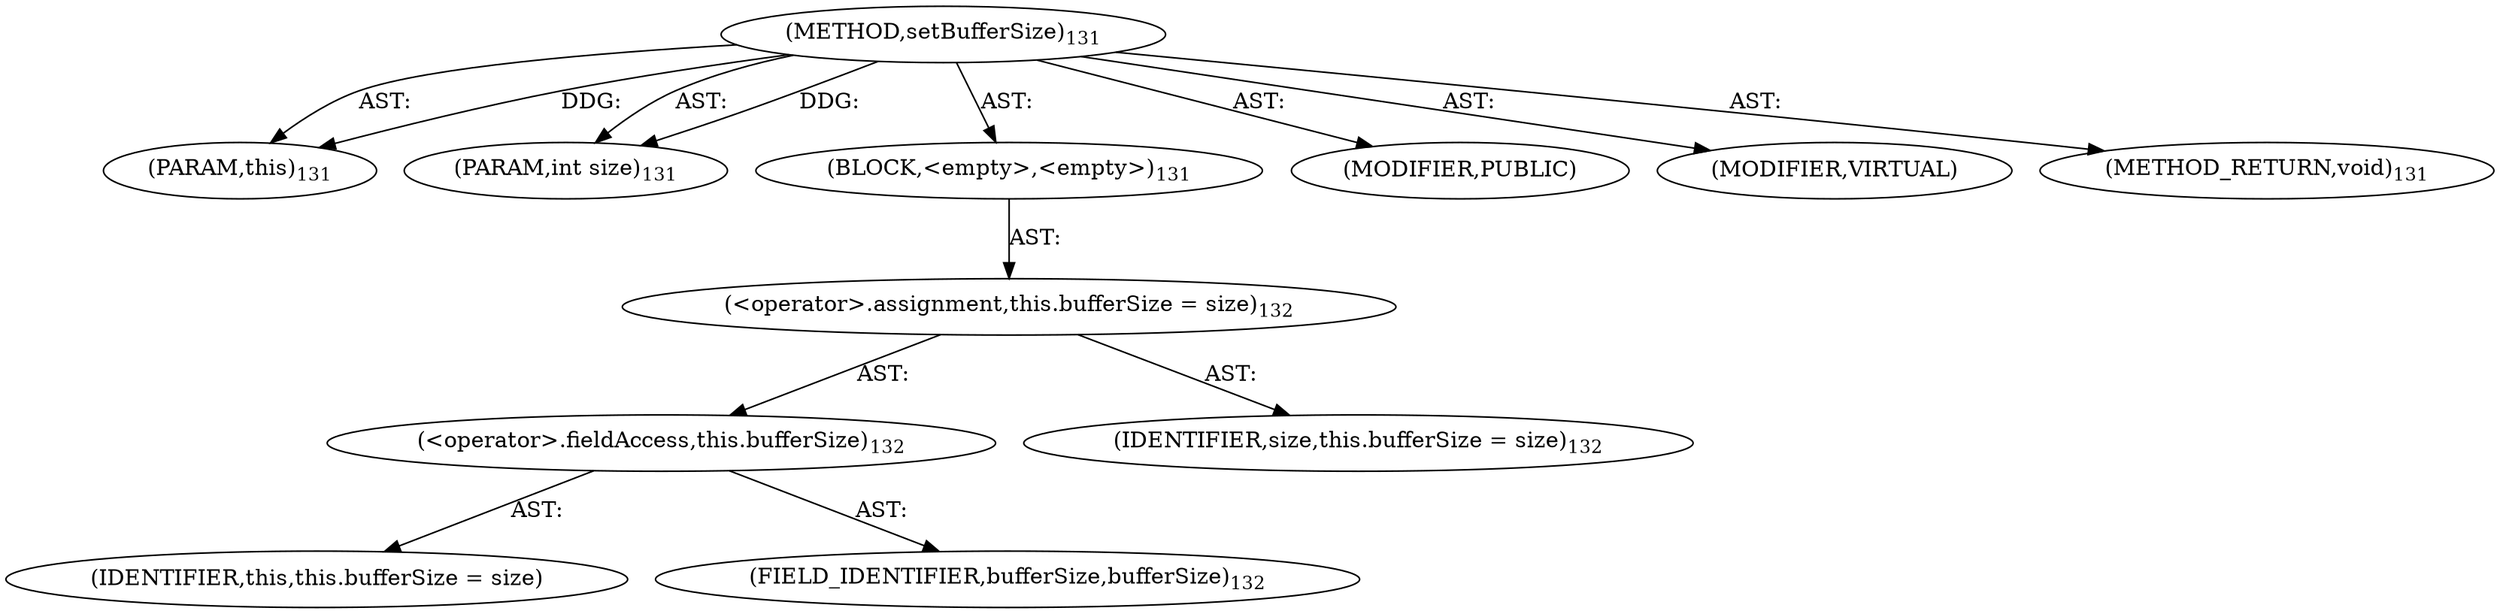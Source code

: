 digraph "setBufferSize" {  
"111669149699" [label = <(METHOD,setBufferSize)<SUB>131</SUB>> ]
"115964116998" [label = <(PARAM,this)<SUB>131</SUB>> ]
"115964116999" [label = <(PARAM,int size)<SUB>131</SUB>> ]
"25769803779" [label = <(BLOCK,&lt;empty&gt;,&lt;empty&gt;)<SUB>131</SUB>> ]
"30064771077" [label = <(&lt;operator&gt;.assignment,this.bufferSize = size)<SUB>132</SUB>> ]
"30064771078" [label = <(&lt;operator&gt;.fieldAccess,this.bufferSize)<SUB>132</SUB>> ]
"68719476744" [label = <(IDENTIFIER,this,this.bufferSize = size)> ]
"55834574851" [label = <(FIELD_IDENTIFIER,bufferSize,bufferSize)<SUB>132</SUB>> ]
"68719476745" [label = <(IDENTIFIER,size,this.bufferSize = size)<SUB>132</SUB>> ]
"133143986188" [label = <(MODIFIER,PUBLIC)> ]
"133143986189" [label = <(MODIFIER,VIRTUAL)> ]
"128849018883" [label = <(METHOD_RETURN,void)<SUB>131</SUB>> ]
  "111669149699" -> "115964116998"  [ label = "AST: "] 
  "111669149699" -> "115964116999"  [ label = "AST: "] 
  "111669149699" -> "25769803779"  [ label = "AST: "] 
  "111669149699" -> "133143986188"  [ label = "AST: "] 
  "111669149699" -> "133143986189"  [ label = "AST: "] 
  "111669149699" -> "128849018883"  [ label = "AST: "] 
  "25769803779" -> "30064771077"  [ label = "AST: "] 
  "30064771077" -> "30064771078"  [ label = "AST: "] 
  "30064771077" -> "68719476745"  [ label = "AST: "] 
  "30064771078" -> "68719476744"  [ label = "AST: "] 
  "30064771078" -> "55834574851"  [ label = "AST: "] 
  "111669149699" -> "115964116998"  [ label = "DDG: "] 
  "111669149699" -> "115964116999"  [ label = "DDG: "] 
}

